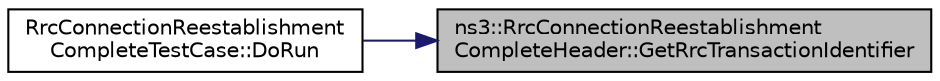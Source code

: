 digraph "ns3::RrcConnectionReestablishmentCompleteHeader::GetRrcTransactionIdentifier"
{
 // LATEX_PDF_SIZE
  edge [fontname="Helvetica",fontsize="10",labelfontname="Helvetica",labelfontsize="10"];
  node [fontname="Helvetica",fontsize="10",shape=record];
  rankdir="RL";
  Node1 [label="ns3::RrcConnectionReestablishment\lCompleteHeader::GetRrcTransactionIdentifier",height=0.2,width=0.4,color="black", fillcolor="grey75", style="filled", fontcolor="black",tooltip="Getter for m_rrcTransactionIdentifier attribute."];
  Node1 -> Node2 [dir="back",color="midnightblue",fontsize="10",style="solid",fontname="Helvetica"];
  Node2 [label="RrcConnectionReestablishment\lCompleteTestCase::DoRun",height=0.2,width=0.4,color="black", fillcolor="white", style="filled",URL="$class_rrc_connection_reestablishment_complete_test_case.html#a7965b51e212680d083695536b2a2a9b0",tooltip="Implementation to actually run this TestCase."];
}
